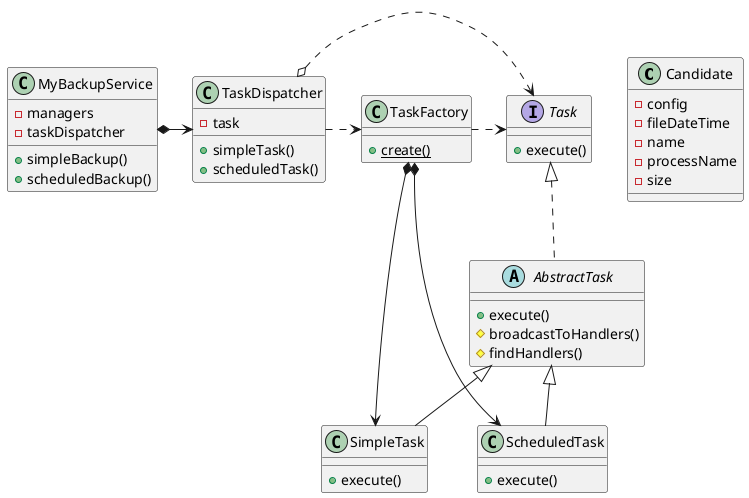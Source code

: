@startuml

class Candidate {
    -config
    -fileDateTime
    -name
    -processName
    -size
}

class MyBackupService {
    -managers
    -taskDispatcher
    +simpleBackup()
    +scheduledBackup()
}

class TaskDispatcher {
    -task
    +simpleTask()
    +scheduledTask()
}

class TaskFactory {
    {static} +create()
}

interface Task {
    +execute()
}

abstract class AbstractTask {
    +execute()
    #broadcastToHandlers()
    #findHandlers()
}

class SimpleTask {
    +execute()
}

class ScheduledTask {
    +execute()
}

MyBackupService *-> TaskDispatcher
TaskDispatcher .> TaskFactory
TaskDispatcher o.> Task
TaskFactory .> Task
TaskFactory *-> SimpleTask
TaskFactory *-> ScheduledTask
Task <|.. AbstractTask
AbstractTask <|-- SimpleTask
AbstractTask <|-- ScheduledTask

@enduml
